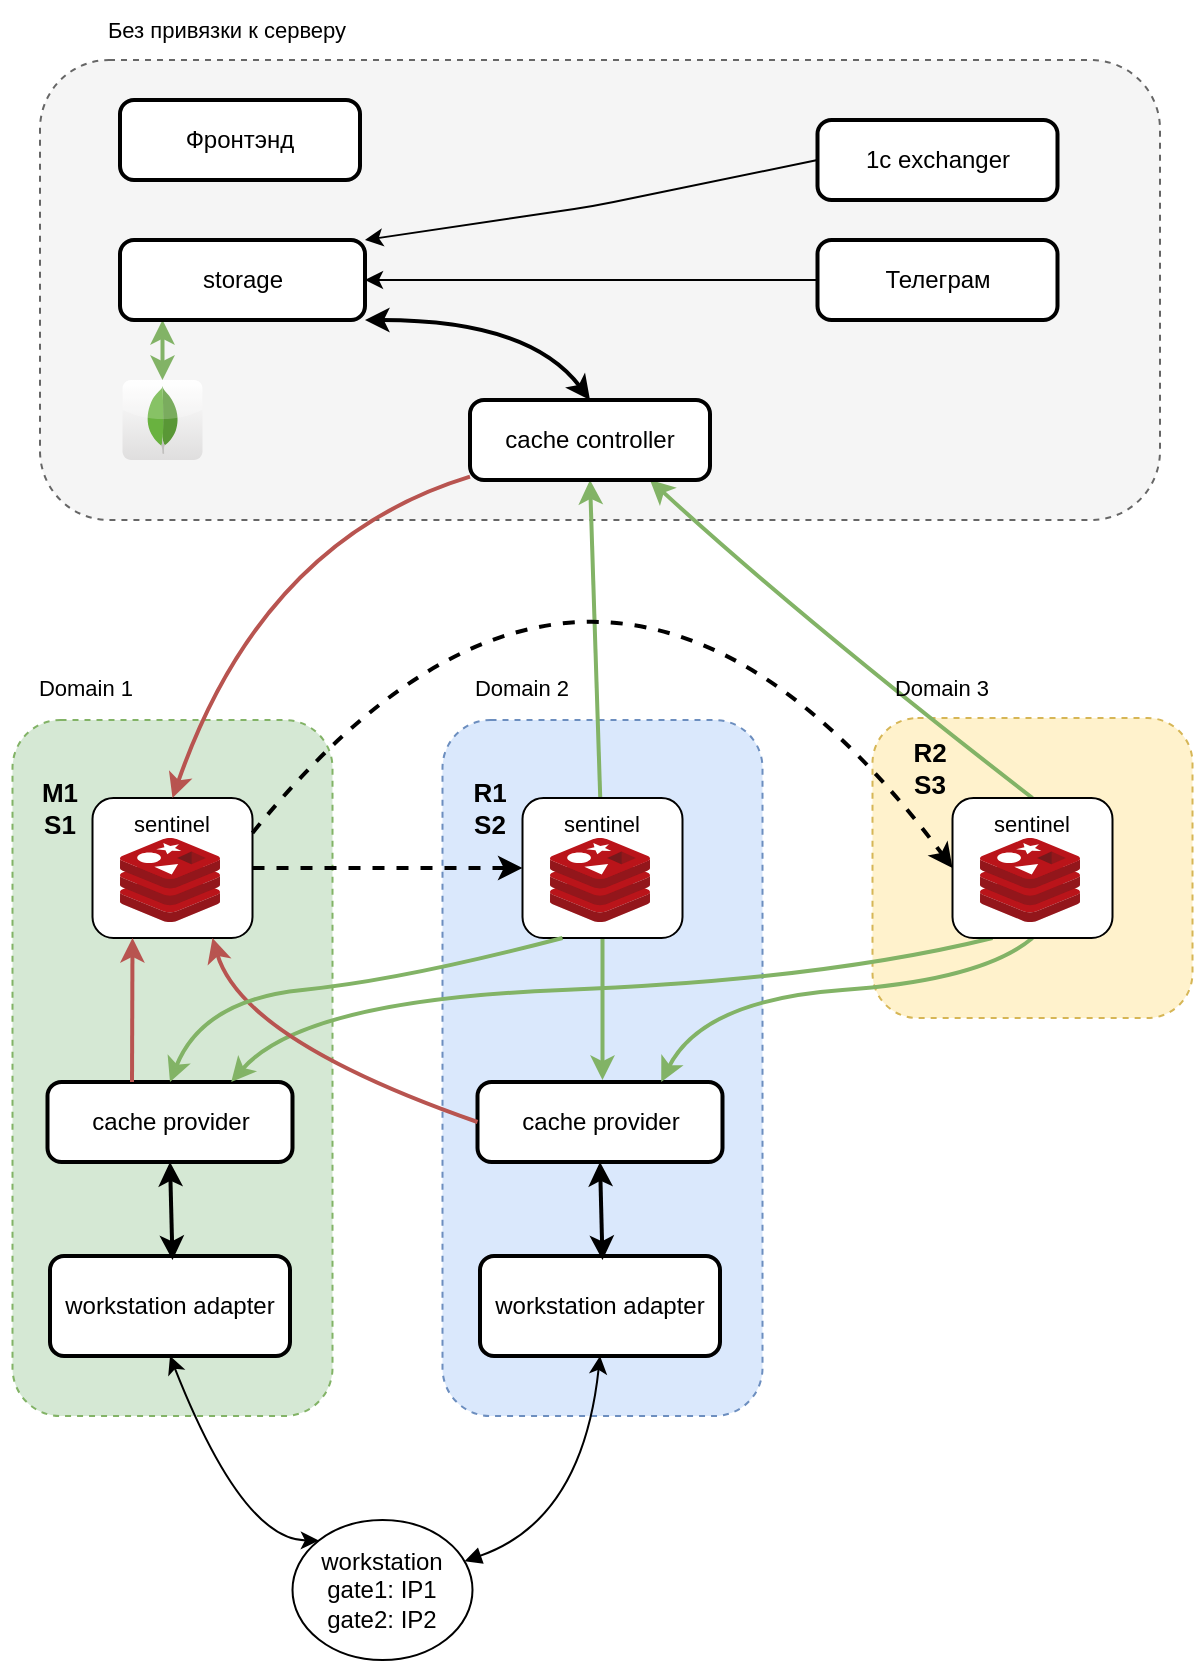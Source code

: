 <mxfile version="22.0.8" type="device">
  <diagram name="Page-1" id="nx7LIq2Fe1vS2iPR4uFg">
    <mxGraphModel dx="2311" dy="2476" grid="0" gridSize="10" guides="1" tooltips="1" connect="1" arrows="1" fold="1" page="1" pageScale="1" pageWidth="800" pageHeight="900" math="0" shadow="0">
      <root>
        <mxCell id="0" />
        <mxCell id="1" parent="0" />
        <mxCell id="wA4eCwuCTSMMDCAFvDcx-130" value="" style="rounded=1;whiteSpace=wrap;html=1;fontFamily=Helvetica;fontSize=11;dashed=1;shadow=0;fillColor=#f5f5f5;fontColor=#333333;strokeColor=#666666;" parent="1" vertex="1">
          <mxGeometry x="120" y="-847" width="560" height="230" as="geometry" />
        </mxCell>
        <mxCell id="wA4eCwuCTSMMDCAFvDcx-190" value="" style="rounded=1;whiteSpace=wrap;html=1;fontFamily=Helvetica;fontSize=11;fillColor=#fff2cc;dashed=1;strokeColor=#d6b656;fillStyle=auto;" parent="1" vertex="1">
          <mxGeometry x="536.25" y="-518" width="160" height="150" as="geometry" />
        </mxCell>
        <mxCell id="wA4eCwuCTSMMDCAFvDcx-109" value="" style="rounded=1;whiteSpace=wrap;html=1;fontFamily=Helvetica;fontSize=11;fillColor=#dae8fc;dashed=1;strokeColor=#6c8ebf;fillStyle=auto;" parent="1" vertex="1">
          <mxGeometry x="321.25" y="-517" width="160" height="348" as="geometry" />
        </mxCell>
        <mxCell id="wA4eCwuCTSMMDCAFvDcx-203" style="edgeStyle=none;shape=connector;rounded=1;orthogonalLoop=1;jettySize=auto;html=1;exitX=0.5;exitY=1;exitDx=0;exitDy=0;labelBackgroundColor=default;strokeColor=#82b366;align=center;verticalAlign=middle;fontFamily=Helvetica;fontSize=11;fontColor=default;endArrow=classic;fillColor=#d5e8d4;strokeWidth=2;startArrow=none;startFill=0;" parent="1" source="wA4eCwuCTSMMDCAFvDcx-180" edge="1">
          <mxGeometry relative="1" as="geometry">
            <mxPoint x="401.25" y="-337" as="targetPoint" />
          </mxGeometry>
        </mxCell>
        <mxCell id="wA4eCwuCTSMMDCAFvDcx-210" style="edgeStyle=none;shape=connector;rounded=1;orthogonalLoop=1;jettySize=auto;html=1;entryX=0.5;entryY=1;entryDx=0;entryDy=0;labelBackgroundColor=default;strokeColor=#82b366;align=center;verticalAlign=middle;fontFamily=Helvetica;fontSize=11;fontColor=default;endArrow=classic;strokeWidth=2;startArrow=none;startFill=0;fillColor=#d5e8d4;" parent="1" source="wA4eCwuCTSMMDCAFvDcx-180" target="wA4eCwuCTSMMDCAFvDcx-207" edge="1">
          <mxGeometry relative="1" as="geometry" />
        </mxCell>
        <mxCell id="wA4eCwuCTSMMDCAFvDcx-180" value="sentinel" style="rounded=1;whiteSpace=wrap;html=1;fontFamily=Helvetica;fontSize=11;fontColor=default;horizontal=1;verticalAlign=top;" parent="1" vertex="1">
          <mxGeometry x="361.25" y="-478" width="80" height="70" as="geometry" />
        </mxCell>
        <mxCell id="wA4eCwuCTSMMDCAFvDcx-27" style="edgeStyle=none;shape=connector;orthogonalLoop=1;jettySize=auto;html=1;entryX=0.5;entryY=1;entryDx=0;entryDy=0;labelBackgroundColor=default;strokeColor=default;align=center;verticalAlign=middle;fontFamily=Helvetica;fontSize=11;fontColor=default;endArrow=classic;startArrow=block;startFill=1;curved=1;" parent="1" source="wA4eCwuCTSMMDCAFvDcx-17" target="wA4eCwuCTSMMDCAFvDcx-26" edge="1">
          <mxGeometry relative="1" as="geometry">
            <Array as="points">
              <mxPoint x="391.25" y="-117" />
            </Array>
          </mxGeometry>
        </mxCell>
        <mxCell id="wA4eCwuCTSMMDCAFvDcx-17" value="workstation&lt;br&gt;gate1: IP1&lt;br&gt;gate2: IP2" style="ellipse;whiteSpace=wrap;html=1;" parent="1" vertex="1">
          <mxGeometry x="246.25" y="-117" width="90" height="70" as="geometry" />
        </mxCell>
        <mxCell id="wA4eCwuCTSMMDCAFvDcx-26" value="workstation adapter" style="rounded=1;absoluteArcSize=1;arcSize=14;whiteSpace=wrap;strokeWidth=2;" parent="1" vertex="1">
          <mxGeometry x="340" y="-249" width="120" height="50" as="geometry" />
        </mxCell>
        <mxCell id="wA4eCwuCTSMMDCAFvDcx-174" style="edgeStyle=none;shape=connector;rounded=1;orthogonalLoop=1;jettySize=auto;html=1;exitX=0;exitY=0.5;exitDx=0;exitDy=0;entryX=1;entryY=0;entryDx=0;entryDy=0;labelBackgroundColor=default;strokeColor=default;align=center;verticalAlign=middle;fontFamily=Helvetica;fontSize=11;fontColor=default;endArrow=classic;" parent="1" source="wA4eCwuCTSMMDCAFvDcx-37" target="wA4eCwuCTSMMDCAFvDcx-98" edge="1">
          <mxGeometry relative="1" as="geometry">
            <Array as="points">
              <mxPoint x="397" y="-774" />
            </Array>
          </mxGeometry>
        </mxCell>
        <mxCell id="wA4eCwuCTSMMDCAFvDcx-37" value="1c exchanger" style="rounded=1;absoluteArcSize=1;arcSize=14;whiteSpace=wrap;strokeWidth=2;shadow=0;glass=0;" parent="1" vertex="1">
          <mxGeometry x="508.75" y="-817" width="120" height="40" as="geometry" />
        </mxCell>
        <mxCell id="wA4eCwuCTSMMDCAFvDcx-42" value="Фронтэнд" style="rounded=1;absoluteArcSize=1;arcSize=14;whiteSpace=wrap;strokeWidth=2;shadow=0;glass=0;" parent="1" vertex="1">
          <mxGeometry x="160" y="-827" width="120" height="40" as="geometry" />
        </mxCell>
        <mxCell id="wA4eCwuCTSMMDCAFvDcx-175" style="edgeStyle=none;shape=connector;rounded=1;orthogonalLoop=1;jettySize=auto;html=1;exitX=0;exitY=0.5;exitDx=0;exitDy=0;entryX=1;entryY=0.5;entryDx=0;entryDy=0;labelBackgroundColor=default;strokeColor=default;align=center;verticalAlign=middle;fontFamily=Helvetica;fontSize=11;fontColor=default;endArrow=classic;" parent="1" source="wA4eCwuCTSMMDCAFvDcx-44" target="wA4eCwuCTSMMDCAFvDcx-98" edge="1">
          <mxGeometry relative="1" as="geometry" />
        </mxCell>
        <mxCell id="wA4eCwuCTSMMDCAFvDcx-44" value="Телеграм" style="rounded=1;absoluteArcSize=1;arcSize=14;whiteSpace=wrap;strokeWidth=2;shadow=0;glass=0;" parent="1" vertex="1">
          <mxGeometry x="508.75" y="-757" width="120" height="40" as="geometry" />
        </mxCell>
        <mxCell id="wA4eCwuCTSMMDCAFvDcx-136" style="edgeStyle=none;shape=connector;rounded=1;orthogonalLoop=1;jettySize=auto;html=1;labelBackgroundColor=default;strokeColor=#82b366;align=center;verticalAlign=middle;fontFamily=Helvetica;fontSize=11;fontColor=default;endArrow=classic;startArrow=classic;startFill=1;strokeWidth=2;fillColor=#d5e8d4;" parent="1" target="wA4eCwuCTSMMDCAFvDcx-101" edge="1">
          <mxGeometry relative="1" as="geometry">
            <mxPoint x="181.25" y="-717" as="sourcePoint" />
          </mxGeometry>
        </mxCell>
        <mxCell id="wA4eCwuCTSMMDCAFvDcx-98" value="storage" style="rounded=1;absoluteArcSize=1;arcSize=14;whiteSpace=wrap;strokeWidth=2;shadow=0;glass=0;" parent="1" vertex="1">
          <mxGeometry x="160" y="-757" width="122.5" height="40" as="geometry" />
        </mxCell>
        <mxCell id="wA4eCwuCTSMMDCAFvDcx-101" value="" style="dashed=0;outlineConnect=0;html=1;align=center;labelPosition=center;verticalLabelPosition=bottom;verticalAlign=top;shape=mxgraph.webicons.mongodb;gradientColor=#DFDEDE;fontFamily=Helvetica;fontSize=11;fontColor=default;" parent="1" vertex="1">
          <mxGeometry x="161.25" y="-687" width="40" height="40" as="geometry" />
        </mxCell>
        <mxCell id="wA4eCwuCTSMMDCAFvDcx-112" value="" style="image;sketch=0;aspect=fixed;html=1;points=[];align=center;fontSize=12;image=img/lib/mscae/Cache_Redis_Product.svg;fontFamily=Helvetica;fontColor=default;" parent="1" vertex="1">
          <mxGeometry x="375" y="-458" width="50" height="42" as="geometry" />
        </mxCell>
        <mxCell id="wA4eCwuCTSMMDCAFvDcx-113" value="cache provider" style="rounded=1;absoluteArcSize=1;arcSize=14;whiteSpace=wrap;strokeWidth=2;shadow=0;glass=0;" parent="1" vertex="1">
          <mxGeometry x="338.75" y="-336" width="122.5" height="40" as="geometry" />
        </mxCell>
        <mxCell id="wA4eCwuCTSMMDCAFvDcx-117" style="edgeStyle=none;shape=connector;rounded=1;orthogonalLoop=1;jettySize=auto;html=1;labelBackgroundColor=default;align=center;verticalAlign=middle;fontFamily=Helvetica;fontSize=11;fontColor=default;endArrow=classic;startArrow=classic;startFill=1;strokeWidth=2;entryX=0.5;entryY=1;entryDx=0;entryDy=0;" parent="1" target="wA4eCwuCTSMMDCAFvDcx-113" edge="1">
          <mxGeometry relative="1" as="geometry">
            <mxPoint x="401.25" y="-247" as="sourcePoint" />
            <mxPoint x="400.66" y="-317" as="targetPoint" />
          </mxGeometry>
        </mxCell>
        <mxCell id="wA4eCwuCTSMMDCAFvDcx-159" value="Domain 1" style="text;html=1;strokeColor=none;fillColor=none;align=center;verticalAlign=middle;whiteSpace=wrap;rounded=0;fontSize=11;fontFamily=Helvetica;fontColor=default;" parent="1" vertex="1">
          <mxGeometry x="112.5" y="-548" width="60" height="30" as="geometry" />
        </mxCell>
        <mxCell id="wA4eCwuCTSMMDCAFvDcx-169" value="Без привязки к серверу" style="text;html=1;strokeColor=none;fillColor=none;align=center;verticalAlign=middle;whiteSpace=wrap;rounded=0;fontSize=11;fontFamily=Helvetica;fontColor=default;" parent="1" vertex="1">
          <mxGeometry x="129" y="-877" width="168.5" height="30" as="geometry" />
        </mxCell>
        <mxCell id="wA4eCwuCTSMMDCAFvDcx-177" value="R1&lt;br&gt;S2" style="text;html=1;strokeColor=none;fillColor=none;align=center;verticalAlign=middle;whiteSpace=wrap;rounded=0;fontSize=13;fontFamily=Helvetica;fontColor=default;fontStyle=1" parent="1" vertex="1">
          <mxGeometry x="315" y="-488" width="60" height="30" as="geometry" />
        </mxCell>
        <mxCell id="wA4eCwuCTSMMDCAFvDcx-182" value="" style="rounded=1;whiteSpace=wrap;html=1;fontFamily=Helvetica;fontSize=11;fillColor=#d5e8d4;dashed=1;strokeColor=#82b366;fillStyle=auto;" parent="1" vertex="1">
          <mxGeometry x="106.25" y="-517" width="160" height="348" as="geometry" />
        </mxCell>
        <mxCell id="wA4eCwuCTSMMDCAFvDcx-213" style="edgeStyle=none;shape=connector;rounded=1;orthogonalLoop=1;jettySize=auto;html=1;exitX=1;exitY=0.5;exitDx=0;exitDy=0;entryX=0;entryY=0.5;entryDx=0;entryDy=0;labelBackgroundColor=default;strokeColor=default;align=center;verticalAlign=middle;fontFamily=Helvetica;fontSize=11;fontColor=default;endArrow=classic;startArrow=none;startFill=0;strokeWidth=2;endFill=1;dashed=1;" parent="1" source="wA4eCwuCTSMMDCAFvDcx-183" target="wA4eCwuCTSMMDCAFvDcx-180" edge="1">
          <mxGeometry relative="1" as="geometry" />
        </mxCell>
        <mxCell id="wA4eCwuCTSMMDCAFvDcx-183" value="sentinel" style="rounded=1;whiteSpace=wrap;html=1;fontFamily=Helvetica;fontSize=11;fontColor=default;horizontal=1;verticalAlign=top;" parent="1" vertex="1">
          <mxGeometry x="146.25" y="-478" width="80" height="70" as="geometry" />
        </mxCell>
        <mxCell id="wA4eCwuCTSMMDCAFvDcx-184" value="workstation adapter" style="rounded=1;absoluteArcSize=1;arcSize=14;whiteSpace=wrap;strokeWidth=2;" parent="1" vertex="1">
          <mxGeometry x="125" y="-249" width="120" height="50" as="geometry" />
        </mxCell>
        <mxCell id="wA4eCwuCTSMMDCAFvDcx-185" value="" style="image;sketch=0;aspect=fixed;html=1;points=[];align=center;fontSize=12;image=img/lib/mscae/Cache_Redis_Product.svg;fontFamily=Helvetica;fontColor=default;" parent="1" vertex="1">
          <mxGeometry x="160" y="-458" width="50" height="42" as="geometry" />
        </mxCell>
        <mxCell id="wA4eCwuCTSMMDCAFvDcx-186" value="cache provider" style="rounded=1;absoluteArcSize=1;arcSize=14;whiteSpace=wrap;strokeWidth=2;shadow=0;glass=0;" parent="1" vertex="1">
          <mxGeometry x="123.75" y="-336" width="122.5" height="40" as="geometry" />
        </mxCell>
        <mxCell id="wA4eCwuCTSMMDCAFvDcx-187" style="edgeStyle=none;shape=connector;rounded=1;orthogonalLoop=1;jettySize=auto;html=1;labelBackgroundColor=default;align=center;verticalAlign=middle;fontFamily=Helvetica;fontSize=11;fontColor=default;endArrow=classic;startArrow=classic;startFill=1;strokeWidth=2;entryX=0.5;entryY=1;entryDx=0;entryDy=0;" parent="1" target="wA4eCwuCTSMMDCAFvDcx-186" edge="1">
          <mxGeometry relative="1" as="geometry">
            <mxPoint x="186.25" y="-247" as="sourcePoint" />
            <mxPoint x="185.66" y="-317" as="targetPoint" />
          </mxGeometry>
        </mxCell>
        <mxCell id="wA4eCwuCTSMMDCAFvDcx-188" value="M1&lt;br&gt;S1" style="text;html=1;strokeColor=none;fillColor=none;align=center;verticalAlign=middle;whiteSpace=wrap;rounded=0;fontSize=13;fontFamily=Helvetica;fontColor=default;fontStyle=1" parent="1" vertex="1">
          <mxGeometry x="100" y="-488" width="60" height="30" as="geometry" />
        </mxCell>
        <mxCell id="wA4eCwuCTSMMDCAFvDcx-189" value="" style="edgeStyle=none;shape=connector;rounded=1;orthogonalLoop=1;jettySize=auto;html=1;exitX=0.5;exitY=0;exitDx=0;exitDy=0;labelBackgroundColor=default;strokeColor=#b85450;align=center;verticalAlign=middle;fontFamily=Helvetica;fontSize=11;fontColor=default;endArrow=classic;strokeWidth=2;fillColor=#f8cecc;startArrow=none;startFill=0;entryX=0.25;entryY=1;entryDx=0;entryDy=0;" parent="1" target="wA4eCwuCTSMMDCAFvDcx-183" edge="1">
          <mxGeometry relative="1" as="geometry">
            <mxPoint x="166" y="-336" as="sourcePoint" />
            <mxPoint x="167.25" y="-377" as="targetPoint" />
          </mxGeometry>
        </mxCell>
        <mxCell id="wA4eCwuCTSMMDCAFvDcx-116" style="shape=connector;orthogonalLoop=1;jettySize=auto;html=1;labelBackgroundColor=default;align=center;verticalAlign=middle;fontFamily=Helvetica;fontSize=11;fontColor=default;endArrow=classic;startArrow=none;startFill=0;strokeWidth=2;exitX=1;exitY=0.25;exitDx=0;exitDy=0;curved=1;endFill=1;dashed=1;entryX=0;entryY=0.5;entryDx=0;entryDy=0;" parent="1" source="wA4eCwuCTSMMDCAFvDcx-183" target="wA4eCwuCTSMMDCAFvDcx-191" edge="1">
          <mxGeometry relative="1" as="geometry">
            <mxPoint x="271.25" y="-473" as="sourcePoint" />
            <mxPoint x="621.25" y="-473" as="targetPoint" />
            <Array as="points">
              <mxPoint x="401.25" y="-677" />
            </Array>
          </mxGeometry>
        </mxCell>
        <mxCell id="wA4eCwuCTSMMDCAFvDcx-205" style="edgeStyle=none;shape=connector;orthogonalLoop=1;jettySize=auto;html=1;exitX=0.5;exitY=1;exitDx=0;exitDy=0;entryX=0.75;entryY=0;entryDx=0;entryDy=0;labelBackgroundColor=default;strokeColor=#82b366;align=center;verticalAlign=middle;fontFamily=Helvetica;fontSize=11;fontColor=default;endArrow=classic;strokeWidth=2;startArrow=none;startFill=0;fillColor=#d5e8d4;curved=1;" parent="1" source="wA4eCwuCTSMMDCAFvDcx-191" target="wA4eCwuCTSMMDCAFvDcx-113" edge="1">
          <mxGeometry relative="1" as="geometry">
            <Array as="points">
              <mxPoint x="591.25" y="-387" />
              <mxPoint x="451.25" y="-377" />
            </Array>
          </mxGeometry>
        </mxCell>
        <mxCell id="wA4eCwuCTSMMDCAFvDcx-206" style="edgeStyle=none;shape=connector;orthogonalLoop=1;jettySize=auto;html=1;exitX=0.25;exitY=1;exitDx=0;exitDy=0;entryX=0.75;entryY=0;entryDx=0;entryDy=0;labelBackgroundColor=default;strokeColor=#82b366;align=center;verticalAlign=middle;fontFamily=Helvetica;fontSize=11;fontColor=default;endArrow=classic;strokeWidth=2;startArrow=none;startFill=0;fillColor=#d5e8d4;curved=1;" parent="1" source="wA4eCwuCTSMMDCAFvDcx-191" target="wA4eCwuCTSMMDCAFvDcx-186" edge="1">
          <mxGeometry relative="1" as="geometry">
            <mxPoint x="601.25" y="-416" as="sourcePoint" />
            <mxPoint x="240.625" y="-344" as="targetPoint" />
            <Array as="points">
              <mxPoint x="511.25" y="-387" />
              <mxPoint x="251.25" y="-377" />
            </Array>
          </mxGeometry>
        </mxCell>
        <mxCell id="wA4eCwuCTSMMDCAFvDcx-211" style="edgeStyle=none;shape=connector;orthogonalLoop=1;jettySize=auto;html=1;exitX=0.5;exitY=0;exitDx=0;exitDy=0;entryX=0.75;entryY=1;entryDx=0;entryDy=0;labelBackgroundColor=default;strokeColor=#82b366;align=center;verticalAlign=middle;fontFamily=Helvetica;fontSize=11;fontColor=default;endArrow=classic;strokeWidth=2;startArrow=none;startFill=0;fillColor=#d5e8d4;curved=1;" parent="1" source="wA4eCwuCTSMMDCAFvDcx-191" target="wA4eCwuCTSMMDCAFvDcx-207" edge="1">
          <mxGeometry relative="1" as="geometry">
            <Array as="points">
              <mxPoint x="501.25" y="-567" />
            </Array>
          </mxGeometry>
        </mxCell>
        <mxCell id="wA4eCwuCTSMMDCAFvDcx-191" value="sentinel" style="rounded=1;whiteSpace=wrap;html=1;fontFamily=Helvetica;fontSize=11;fontColor=default;horizontal=1;verticalAlign=top;" parent="1" vertex="1">
          <mxGeometry x="576.25" y="-478" width="80" height="70" as="geometry" />
        </mxCell>
        <mxCell id="wA4eCwuCTSMMDCAFvDcx-193" value="" style="image;sketch=0;aspect=fixed;html=1;points=[];align=center;fontSize=12;image=img/lib/mscae/Cache_Redis_Product.svg;fontFamily=Helvetica;fontColor=default;backgroundOutline=0;autosize=0;imageAspect=1;" parent="1" vertex="1">
          <mxGeometry x="590" y="-458" width="50" height="42" as="geometry" />
        </mxCell>
        <mxCell id="wA4eCwuCTSMMDCAFvDcx-196" value="R2&lt;br&gt;S3" style="text;html=1;strokeColor=none;fillColor=none;align=center;verticalAlign=middle;whiteSpace=wrap;rounded=0;fontSize=13;fontFamily=Helvetica;fontColor=default;fontStyle=1" parent="1" vertex="1">
          <mxGeometry x="535" y="-508" width="60" height="30" as="geometry" />
        </mxCell>
        <mxCell id="wA4eCwuCTSMMDCAFvDcx-198" style="edgeStyle=none;shape=connector;orthogonalLoop=1;jettySize=auto;html=1;exitX=0;exitY=0;exitDx=0;exitDy=0;entryX=0.5;entryY=1;entryDx=0;entryDy=0;labelBackgroundColor=default;strokeColor=default;align=center;verticalAlign=middle;fontFamily=Helvetica;fontSize=11;fontColor=default;endArrow=classic;startArrow=classic;startFill=1;curved=1;" parent="1" source="wA4eCwuCTSMMDCAFvDcx-17" target="wA4eCwuCTSMMDCAFvDcx-184" edge="1">
          <mxGeometry relative="1" as="geometry">
            <Array as="points">
              <mxPoint x="221.25" y="-107" />
            </Array>
          </mxGeometry>
        </mxCell>
        <mxCell id="wA4eCwuCTSMMDCAFvDcx-200" value="Domain 2" style="text;html=1;strokeColor=none;fillColor=none;align=center;verticalAlign=middle;whiteSpace=wrap;rounded=0;fontSize=11;fontFamily=Helvetica;fontColor=default;" parent="1" vertex="1">
          <mxGeometry x="331.25" y="-548" width="60" height="30" as="geometry" />
        </mxCell>
        <mxCell id="wA4eCwuCTSMMDCAFvDcx-201" value="Domain 3" style="text;html=1;strokeColor=none;fillColor=none;align=center;verticalAlign=middle;whiteSpace=wrap;rounded=0;fontSize=11;fontFamily=Helvetica;fontColor=default;" parent="1" vertex="1">
          <mxGeometry x="541.25" y="-548" width="60" height="30" as="geometry" />
        </mxCell>
        <mxCell id="wA4eCwuCTSMMDCAFvDcx-181" value="" style="edgeStyle=none;shape=connector;orthogonalLoop=1;jettySize=auto;html=1;labelBackgroundColor=default;strokeColor=#b85450;align=center;verticalAlign=middle;fontFamily=Helvetica;fontSize=11;fontColor=default;endArrow=classic;strokeWidth=2;fillColor=#f8cecc;startArrow=none;startFill=0;entryX=0.75;entryY=1;entryDx=0;entryDy=0;exitX=0;exitY=0.5;exitDx=0;exitDy=0;curved=1;" parent="1" source="wA4eCwuCTSMMDCAFvDcx-113" target="wA4eCwuCTSMMDCAFvDcx-183" edge="1">
          <mxGeometry relative="1" as="geometry">
            <mxPoint x="371.25" y="-337" as="sourcePoint" />
            <mxPoint x="400.25" y="-387" as="targetPoint" />
            <Array as="points">
              <mxPoint x="221.25" y="-357" />
            </Array>
          </mxGeometry>
        </mxCell>
        <mxCell id="wA4eCwuCTSMMDCAFvDcx-202" style="edgeStyle=none;shape=connector;orthogonalLoop=1;jettySize=auto;html=1;exitX=0.25;exitY=1;exitDx=0;exitDy=0;entryX=0.5;entryY=0;entryDx=0;entryDy=0;labelBackgroundColor=default;align=center;verticalAlign=middle;fontFamily=Helvetica;fontSize=11;fontColor=default;endArrow=classic;strokeWidth=2;startArrow=none;startFill=0;fillColor=#d5e8d4;strokeColor=#82b366;curved=1;" parent="1" source="wA4eCwuCTSMMDCAFvDcx-180" target="wA4eCwuCTSMMDCAFvDcx-186" edge="1">
          <mxGeometry relative="1" as="geometry">
            <Array as="points">
              <mxPoint x="301.25" y="-387" />
              <mxPoint x="201.25" y="-377" />
            </Array>
          </mxGeometry>
        </mxCell>
        <mxCell id="wA4eCwuCTSMMDCAFvDcx-208" style="edgeStyle=none;shape=connector;orthogonalLoop=1;jettySize=auto;html=1;entryX=0.5;entryY=0;entryDx=0;entryDy=0;labelBackgroundColor=default;strokeColor=#b85450;align=center;verticalAlign=middle;fontFamily=Helvetica;fontSize=11;fontColor=default;endArrow=classic;strokeWidth=2;fillColor=#f8cecc;startArrow=none;startFill=0;curved=1;" parent="1" source="wA4eCwuCTSMMDCAFvDcx-207" target="wA4eCwuCTSMMDCAFvDcx-183" edge="1">
          <mxGeometry relative="1" as="geometry">
            <Array as="points">
              <mxPoint x="231.25" y="-607" />
            </Array>
          </mxGeometry>
        </mxCell>
        <mxCell id="wA4eCwuCTSMMDCAFvDcx-212" style="edgeStyle=none;shape=connector;orthogonalLoop=1;jettySize=auto;html=1;exitX=0.5;exitY=0;exitDx=0;exitDy=0;entryX=1;entryY=1;entryDx=0;entryDy=0;labelBackgroundColor=default;strokeColor=default;align=center;verticalAlign=middle;fontFamily=Helvetica;fontSize=11;fontColor=default;endArrow=classic;startArrow=classic;startFill=1;strokeWidth=2;curved=1;" parent="1" source="wA4eCwuCTSMMDCAFvDcx-207" target="wA4eCwuCTSMMDCAFvDcx-98" edge="1">
          <mxGeometry relative="1" as="geometry">
            <Array as="points">
              <mxPoint x="365" y="-717" />
            </Array>
          </mxGeometry>
        </mxCell>
        <mxCell id="wA4eCwuCTSMMDCAFvDcx-207" value="cache controller" style="rounded=1;absoluteArcSize=1;arcSize=14;whiteSpace=wrap;strokeWidth=2;shadow=0;glass=0;" parent="1" vertex="1">
          <mxGeometry x="335" y="-677" width="120" height="40" as="geometry" />
        </mxCell>
      </root>
    </mxGraphModel>
  </diagram>
</mxfile>
